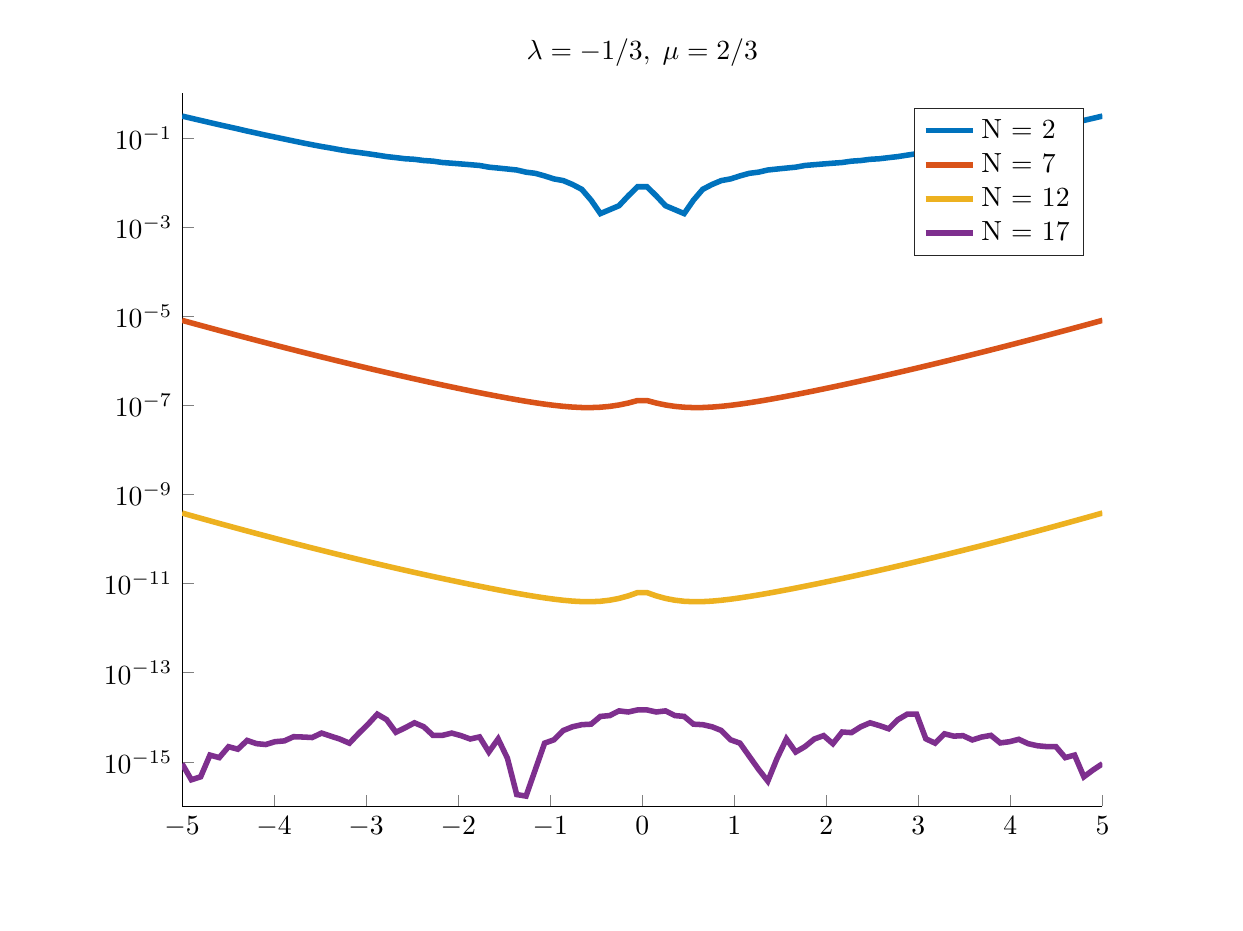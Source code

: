 % This file was created by matlab2tikz.
%
%The latest updates can be retrieved from
%  http://www.mathworks.com/matlabcentral/fileexchange/22022-matlab2tikz-matlab2tikz
%where you can also make suggestions and rate matlab2tikz.
%
\definecolor{mycolor1}{rgb}{0.0,0.447,0.741}%
\definecolor{mycolor2}{rgb}{0.85,0.325,0.098}%
\definecolor{mycolor3}{rgb}{0.929,0.694,0.125}%
\definecolor{mycolor4}{rgb}{0.494,0.184,0.556}%
%
\begin{tikzpicture}

\begin{axis}[%
width=4.602in,
height=3.566in,
at={(0.772in,0.481in)},
scale only axis,
xmin=-5,
xmax=5,
ymode=log,
ymin=1e-16,
ymax=1,
yminorticks=true,
axis background/.style={fill=white},
title style={font=\bfseries},
title={$\lambda = -1/3, \; \mu = 2/3$},
axis x line*=bottom,
axis y line*=left,
legend style={legend cell align=left, align=left, draw=white!15!black}
]
\addplot [color=mycolor1, line width=2.0pt]
  table[row sep=crcr]{%
-5	0.308\\
-4.899	0.275\\
-4.798	0.246\\
-4.697	0.22\\
-4.596	0.197\\
-4.495	0.177\\
-4.394	0.159\\
-4.293	0.142\\
-4.192	0.128\\
-4.091	0.115\\
-3.99	0.104\\
-3.889	0.094\\
-3.788	0.085\\
-3.687	0.077\\
-3.586	0.07\\
-3.485	0.064\\
-3.384	0.059\\
-3.283	0.054\\
-3.182	0.05\\
-3.081	0.047\\
-2.98	0.044\\
-2.879	0.041\\
-2.778	0.038\\
-2.677	0.036\\
-2.576	0.034\\
-2.475	0.033\\
-2.374	0.031\\
-2.273	0.03\\
-2.172	0.028\\
-2.071	0.027\\
-1.97	0.026\\
-1.869	0.025\\
-1.768	0.024\\
-1.667	0.022\\
-1.566	0.021\\
-1.465	0.02\\
-1.364	0.019\\
-1.263	0.017\\
-1.162	0.016\\
-1.061	0.014\\
-0.96	0.012\\
-0.859	0.011\\
-0.758	0.009\\
-0.657	0.007\\
-0.556	0.004\\
-0.455	0.002\\
-0.354	0.0\\
-0.253	0.003\\
-0.152	0.005\\
-0.051	0.008\\
0.051	0.008\\
0.152	0.005\\
0.253	0.003\\
0.354	0.0\\
0.455	0.002\\
0.556	0.004\\
0.657	0.007\\
0.758	0.009\\
0.859	0.011\\
0.96	0.012\\
1.061	0.014\\
1.162	0.016\\
1.263	0.017\\
1.364	0.019\\
1.465	0.02\\
1.566	0.021\\
1.667	0.022\\
1.768	0.024\\
1.869	0.025\\
1.97	0.026\\
2.071	0.027\\
2.172	0.028\\
2.273	0.03\\
2.374	0.031\\
2.475	0.033\\
2.576	0.034\\
2.677	0.036\\
2.778	0.038\\
2.879	0.041\\
2.98	0.044\\
3.081	0.047\\
3.182	0.05\\
3.283	0.054\\
3.384	0.059\\
3.485	0.064\\
3.586	0.07\\
3.687	0.077\\
3.788	0.085\\
3.889	0.094\\
3.99	0.104\\
4.091	0.115\\
4.192	0.128\\
4.293	0.142\\
4.394	0.159\\
4.495	0.177\\
4.596	0.197\\
4.697	0.22\\
4.798	0.246\\
4.899	0.275\\
5	0.308\\
};
\addlegendentry{N = 2}

\addplot [color=mycolor2, line width=2.0pt]
  table[row sep=crcr]{%
-5	8.054e-06\\
-4.899	7.06e-06\\
-4.798	6.193e-06\\
-4.697	5.437e-06\\
-4.596	4.776e-06\\
-4.495	4.2e-06\\
-4.394	3.696e-06\\
-4.293	3.255e-06\\
-4.192	2.869e-06\\
-4.091	2.532e-06\\
-3.99	2.236e-06\\
-3.889	1.976e-06\\
-3.788	1.748e-06\\
-3.687	1.548e-06\\
-3.586	1.373e-06\\
-3.485	1.218e-06\\
-3.384	1.082e-06\\
-3.283	9.62e-07\\
-3.182	8.563e-07\\
-3.081	7.631e-07\\
-2.98	6.808e-07\\
-2.879	6.081e-07\\
-2.778	5.438e-07\\
-2.677	4.868e-07\\
-2.576	4.364e-07\\
-2.475	3.917e-07\\
-2.374	3.521e-07\\
-2.273	3.169e-07\\
-2.172	2.856e-07\\
-2.071	2.579e-07\\
-1.97	2.332e-07\\
-1.869	2.112e-07\\
-1.768	1.917e-07\\
-1.667	1.744e-07\\
-1.566	1.591e-07\\
-1.465	1.455e-07\\
-1.364	1.335e-07\\
-1.263	1.23e-07\\
-1.162	1.14e-07\\
-1.061	1.063e-07\\
-0.96	9.991e-08\\
-0.859	9.488e-08\\
-0.758	9.127e-08\\
-0.657	8.919e-08\\
-0.556	8.885e-08\\
-0.455	9.052e-08\\
-0.354	9.461e-08\\
-0.253	1.017e-07\\
-0.152	1.124e-07\\
-0.051	1.279e-07\\
0.051	1.279e-07\\
0.152	1.124e-07\\
0.253	1.017e-07\\
0.354	9.461e-08\\
0.455	9.052e-08\\
0.556	8.885e-08\\
0.657	8.919e-08\\
0.758	9.127e-08\\
0.859	9.488e-08\\
0.96	9.991e-08\\
1.061	1.063e-07\\
1.162	1.14e-07\\
1.263	1.23e-07\\
1.364	1.335e-07\\
1.465	1.455e-07\\
1.566	1.591e-07\\
1.667	1.744e-07\\
1.768	1.917e-07\\
1.869	2.112e-07\\
1.97	2.332e-07\\
2.071	2.579e-07\\
2.172	2.856e-07\\
2.273	3.169e-07\\
2.374	3.521e-07\\
2.475	3.917e-07\\
2.576	4.364e-07\\
2.677	4.868e-07\\
2.778	5.438e-07\\
2.879	6.081e-07\\
2.98	6.808e-07\\
3.081	7.631e-07\\
3.182	8.563e-07\\
3.283	9.62e-07\\
3.384	1.082e-06\\
3.485	1.218e-06\\
3.586	1.373e-06\\
3.687	1.548e-06\\
3.788	1.748e-06\\
3.889	1.976e-06\\
3.99	2.236e-06\\
4.091	2.532e-06\\
4.192	2.869e-06\\
4.293	3.255e-06\\
4.394	3.696e-06\\
4.495	4.2e-06\\
4.596	4.776e-06\\
4.697	5.437e-06\\
4.798	6.193e-06\\
4.899	7.06e-06\\
5	8.054e-06\\
};
\addlegendentry{N = 7}

\addplot [color=mycolor3, line width=2.0pt]
  table[row sep=crcr]{%
-5	3.83e-10\\
-4.899	3.344e-10\\
-4.798	2.923e-10\\
-4.697	2.558e-10\\
-4.596	2.24e-10\\
-4.495	1.964e-10\\
-4.394	1.723e-10\\
-4.293	1.514e-10\\
-4.192	1.331e-10\\
-4.091	1.172e-10\\
-3.99	1.032e-10\\
-3.889	9.108e-11\\
-3.788	8.043e-11\\
-3.687	7.111e-11\\
-3.586	6.295e-11\\
-3.485	5.578e-11\\
-3.384	4.949e-11\\
-3.283	4.396e-11\\
-3.182	3.91e-11\\
-3.081	3.481e-11\\
-2.98	3.104e-11\\
-2.879	2.772e-11\\
-2.778	2.478e-11\\
-2.677	2.217e-11\\
-2.576	1.988e-11\\
-2.475	1.784e-11\\
-2.374	1.604e-11\\
-2.273	1.443e-11\\
-2.172	1.301e-11\\
-2.071	1.175e-11\\
-1.97	1.063e-11\\
-1.869	9.625e-12\\
-1.768	8.736e-12\\
-1.667	7.944e-12\\
-1.566	7.24e-12\\
-1.465	6.615e-12\\
-1.364	6.062e-12\\
-1.263	5.575e-12\\
-1.162	5.15e-12\\
-1.061	4.784e-12\\
-0.96	4.476e-12\\
-0.859	4.23e-12\\
-0.758	4.049e-12\\
-0.657	3.944e-12\\
-0.556	3.925e-12\\
-0.455	4.014e-12\\
-0.354	4.243e-12\\
-0.253	4.652e-12\\
-0.152	5.304e-12\\
-0.051	6.286e-12\\
0.051	6.286e-12\\
0.152	5.304e-12\\
0.253	4.652e-12\\
0.354	4.243e-12\\
0.455	4.014e-12\\
0.556	3.925e-12\\
0.657	3.944e-12\\
0.758	4.049e-12\\
0.859	4.23e-12\\
0.96	4.476e-12\\
1.061	4.784e-12\\
1.162	5.15e-12\\
1.263	5.574e-12\\
1.364	6.062e-12\\
1.465	6.615e-12\\
1.566	7.24e-12\\
1.667	7.943e-12\\
1.768	8.736e-12\\
1.869	9.625e-12\\
1.97	1.063e-11\\
2.071	1.175e-11\\
2.172	1.301e-11\\
2.273	1.443e-11\\
2.374	1.604e-11\\
2.475	1.784e-11\\
2.576	1.988e-11\\
2.677	2.217e-11\\
2.778	2.478e-11\\
2.879	2.772e-11\\
2.98	3.105e-11\\
3.081	3.481e-11\\
3.182	3.91e-11\\
3.283	4.396e-11\\
3.384	4.949e-11\\
3.485	5.578e-11\\
3.586	6.295e-11\\
3.687	7.111e-11\\
3.788	8.043e-11\\
3.889	9.108e-11\\
3.99	1.032e-10\\
4.091	1.172e-10\\
4.192	1.331e-10\\
4.293	1.514e-10\\
4.394	1.723e-10\\
4.495	1.964e-10\\
4.596	2.24e-10\\
4.697	2.558e-10\\
4.798	2.923e-10\\
4.899	3.344e-10\\
5	3.83e-10\\
};
\addlegendentry{N = 12}

\addplot [color=mycolor4, line width=2.0pt]
  table[row sep=crcr]{%
-5	9.08e-16\\
-4.899	3.969e-16\\
-4.798	4.632e-16\\
-4.697	1.421e-15\\
-4.596	1.247e-15\\
-4.495	2.191e-15\\
-4.394	1.928e-15\\
-4.293	3.032e-15\\
-4.192	2.568e-15\\
-4.091	2.457e-15\\
-3.99	2.841e-15\\
-3.889	2.96e-15\\
-3.788	3.676e-15\\
-3.687	3.614e-15\\
-3.586	3.525e-15\\
-3.485	4.431e-15\\
-3.384	3.787e-15\\
-3.283	3.235e-15\\
-3.182	2.631e-15\\
-3.081	4.359e-15\\
-2.98	6.975e-15\\
-2.879	1.177e-14\\
-2.778	8.885e-15\\
-2.677	4.619e-15\\
-2.576	5.837e-15\\
-2.475	7.538e-15\\
-2.374	6.143e-15\\
-2.273	3.92e-15\\
-2.172	3.936e-15\\
-2.071	4.435e-15\\
-1.97	3.887e-15\\
-1.869	3.265e-15\\
-1.768	3.636e-15\\
-1.667	1.666e-15\\
-1.566	3.277e-15\\
-1.465	1.205e-15\\
-1.364	1.851e-16\\
-1.263	1.709e-16\\
-1.162	0\\
-1.061	2.637e-15\\
-0.96	3.129e-15\\
-0.859	5.064e-15\\
-0.758	6.139e-15\\
-0.657	6.841e-15\\
-0.556	7.027e-15\\
-0.455	1.048e-14\\
-0.354	1.095e-14\\
-0.253	1.395e-14\\
-0.152	1.318e-14\\
-0.051	1.466e-14\\
0.051	1.466e-14\\
0.152	1.318e-14\\
0.253	1.395e-14\\
0.354	1.095e-14\\
0.455	1.048e-14\\
0.556	7.027e-15\\
0.657	6.841e-15\\
0.758	6.139e-15\\
0.859	5.064e-15\\
0.96	3.129e-15\\
1.061	2.637e-15\\
1.162	0\\
1.263	6.835e-16\\
1.364	3.702e-16\\
1.465	1.205e-15\\
1.566	3.277e-15\\
1.667	1.666e-15\\
1.768	2.207e-15\\
1.869	3.265e-15\\
1.97	3.887e-15\\
2.071	2.558e-15\\
2.172	4.686e-15\\
2.273	4.539e-15\\
2.374	6.143e-15\\
2.475	7.538e-15\\
2.576	6.532e-15\\
2.677	5.543e-15\\
2.778	8.885e-15\\
2.879	1.177e-14\\
2.98	1.184e-14\\
3.081	3.299e-15\\
3.182	2.631e-15\\
3.283	4.265e-15\\
3.384	3.787e-15\\
3.485	3.877e-15\\
3.586	3.11e-15\\
3.687	3.614e-15\\
3.788	3.938e-15\\
3.889	2.664e-15\\
3.99	2.841e-15\\
4.091	3.213e-15\\
4.192	2.568e-15\\
4.293	2.304e-15\\
4.394	2.203e-15\\
4.495	2.191e-15\\
4.596	1.247e-15\\
4.697	1.421e-15\\
4.798	4.632e-16\\
4.899	6.615e-16\\
5	9.08e-16\\
};
\addlegendentry{N = 17}

\end{axis}

\begin{axis}[%
width=5.938in,
height=4.375in,
at={(0in,0in)},
scale only axis,
xmin=0,
xmax=1,
ymin=0,
ymax=1,
axis line style={draw=none},
ticks=none,
axis x line*=bottom,
axis y line*=left,
legend style={legend cell align=left, align=left, draw=white!15!black}
]
\end{axis}
\end{tikzpicture}%